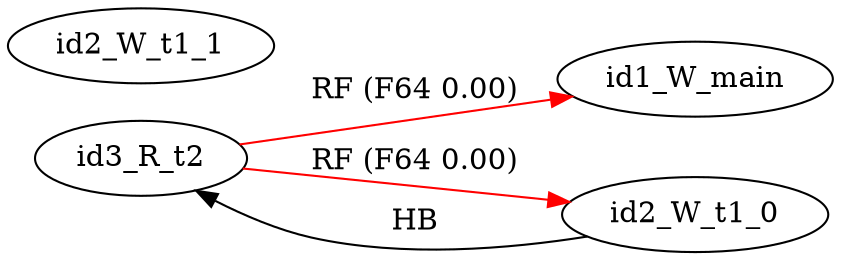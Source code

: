 digraph memory_model {
rankdir=LR;
splines=true; esep=0.5;
id3_R_t2 -> id1_W_main [label = "RF (F64 0.00)", color="red"];
id3_R_t2 -> id2_W_t1_0 [label = "RF (F64 0.00)", color="red"];
id2_W_t1_0 -> id3_R_t2 [label = "HB", color="black"];
id1_W_main [pos="2.5,4!"]
id2_W_t1_0 [pos="0,2!"]
id2_W_t1_1 [pos="0,0!"]
id3_R_t2 [pos="5,2!"]
}